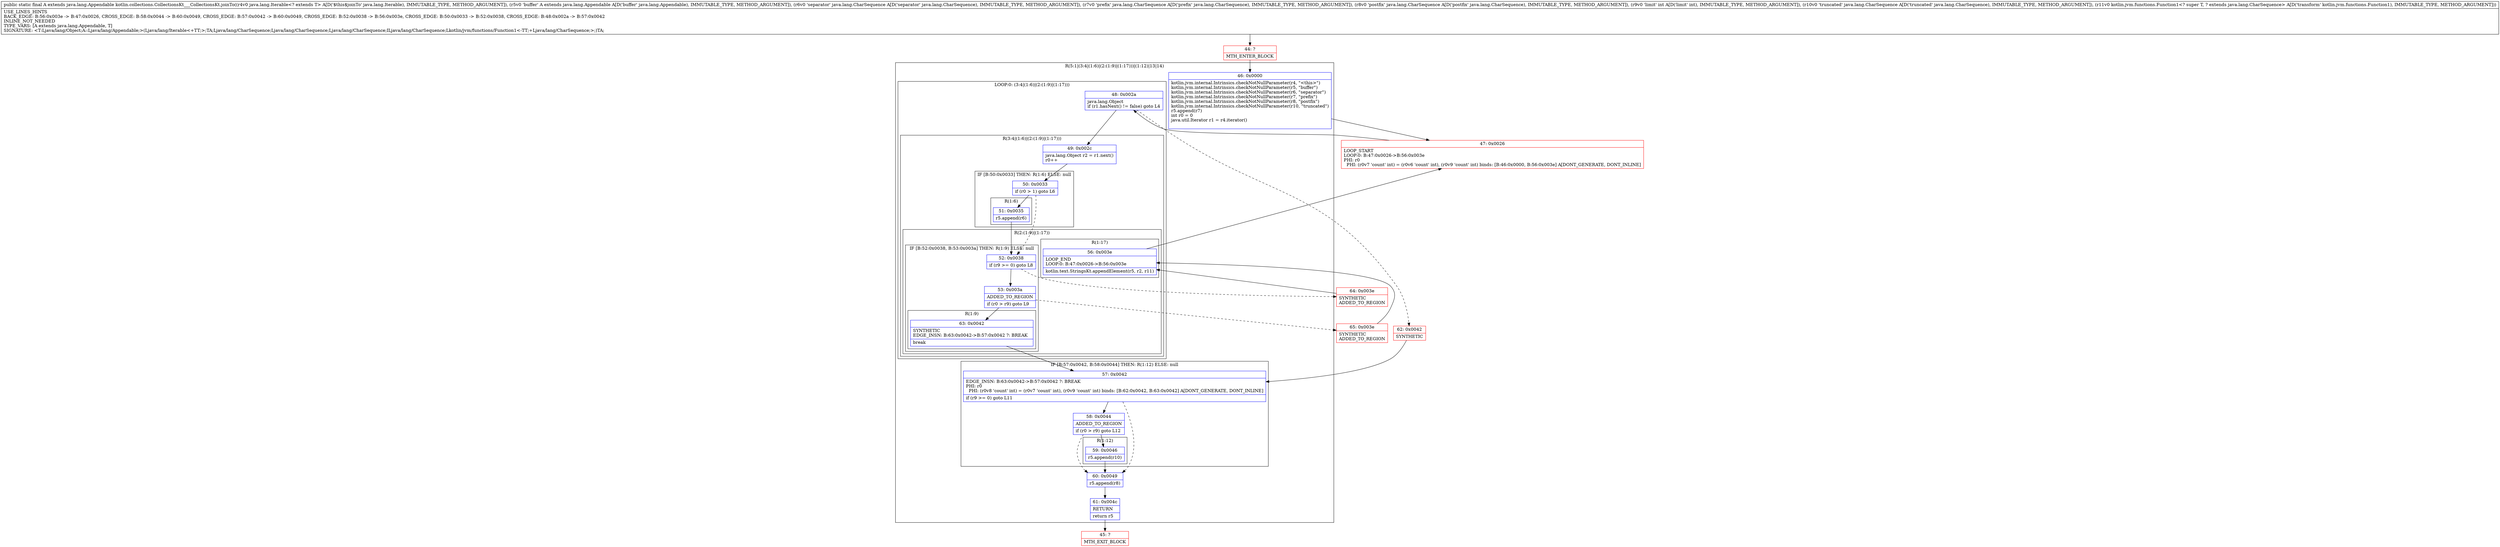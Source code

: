 digraph "CFG forkotlin.collections.CollectionsKt___CollectionsKt.joinTo(Ljava\/lang\/Iterable;Ljava\/lang\/Appendable;Ljava\/lang\/CharSequence;Ljava\/lang\/CharSequence;Ljava\/lang\/CharSequence;ILjava\/lang\/CharSequence;Lkotlin\/jvm\/functions\/Function1;)Ljava\/lang\/Appendable;" {
subgraph cluster_Region_60900867 {
label = "R(5:1|(3:4|(1:6)|(2:(1:9)|(1:17)))|(1:12)|13|14)";
node [shape=record,color=blue];
Node_46 [shape=record,label="{46\:\ 0x0000|kotlin.jvm.internal.Intrinsics.checkNotNullParameter(r4, \"\<this\>\")\lkotlin.jvm.internal.Intrinsics.checkNotNullParameter(r5, \"buffer\")\lkotlin.jvm.internal.Intrinsics.checkNotNullParameter(r6, \"separator\")\lkotlin.jvm.internal.Intrinsics.checkNotNullParameter(r7, \"prefix\")\lkotlin.jvm.internal.Intrinsics.checkNotNullParameter(r8, \"postfix\")\lkotlin.jvm.internal.Intrinsics.checkNotNullParameter(r10, \"truncated\")\lr5.append(r7)\lint r0 = 0\ljava.util.Iterator r1 = r4.iterator()\l\l}"];
subgraph cluster_LoopRegion_1269260647 {
label = "LOOP:0: (3:4|(1:6)|(2:(1:9)|(1:17)))";
node [shape=record,color=blue];
Node_48 [shape=record,label="{48\:\ 0x002a|java.lang.Object \lif (r1.hasNext() != false) goto L4\l}"];
subgraph cluster_Region_1120601235 {
label = "R(3:4|(1:6)|(2:(1:9)|(1:17)))";
node [shape=record,color=blue];
Node_49 [shape=record,label="{49\:\ 0x002c|java.lang.Object r2 = r1.next()\lr0++\l}"];
subgraph cluster_IfRegion_1437214877 {
label = "IF [B:50:0x0033] THEN: R(1:6) ELSE: null";
node [shape=record,color=blue];
Node_50 [shape=record,label="{50\:\ 0x0033|if (r0 \> 1) goto L6\l}"];
subgraph cluster_Region_277891976 {
label = "R(1:6)";
node [shape=record,color=blue];
Node_51 [shape=record,label="{51\:\ 0x0035|r5.append(r6)\l}"];
}
}
subgraph cluster_Region_1549370264 {
label = "R(2:(1:9)|(1:17))";
node [shape=record,color=blue];
subgraph cluster_IfRegion_1546845557 {
label = "IF [B:52:0x0038, B:53:0x003a] THEN: R(1:9) ELSE: null";
node [shape=record,color=blue];
Node_52 [shape=record,label="{52\:\ 0x0038|if (r9 \>= 0) goto L8\l}"];
Node_53 [shape=record,label="{53\:\ 0x003a|ADDED_TO_REGION\l|if (r0 \> r9) goto L9\l}"];
subgraph cluster_Region_1127492953 {
label = "R(1:9)";
node [shape=record,color=blue];
Node_63 [shape=record,label="{63\:\ 0x0042|SYNTHETIC\lEDGE_INSN: B:63:0x0042\-\>B:57:0x0042 ?: BREAK  \l|break\l}"];
}
}
subgraph cluster_Region_870895617 {
label = "R(1:17)";
node [shape=record,color=blue];
Node_56 [shape=record,label="{56\:\ 0x003e|LOOP_END\lLOOP:0: B:47:0x0026\-\>B:56:0x003e\l|kotlin.text.StringsKt.appendElement(r5, r2, r11)\l}"];
}
}
}
}
subgraph cluster_IfRegion_2067734094 {
label = "IF [B:57:0x0042, B:58:0x0044] THEN: R(1:12) ELSE: null";
node [shape=record,color=blue];
Node_57 [shape=record,label="{57\:\ 0x0042|EDGE_INSN: B:63:0x0042\-\>B:57:0x0042 ?: BREAK  \lPHI: r0 \l  PHI: (r0v8 'count' int) = (r0v7 'count' int), (r0v9 'count' int) binds: [B:62:0x0042, B:63:0x0042] A[DONT_GENERATE, DONT_INLINE]\l|if (r9 \>= 0) goto L11\l}"];
Node_58 [shape=record,label="{58\:\ 0x0044|ADDED_TO_REGION\l|if (r0 \> r9) goto L12\l}"];
subgraph cluster_Region_565580287 {
label = "R(1:12)";
node [shape=record,color=blue];
Node_59 [shape=record,label="{59\:\ 0x0046|r5.append(r10)\l}"];
}
}
Node_60 [shape=record,label="{60\:\ 0x0049|r5.append(r8)\l}"];
Node_61 [shape=record,label="{61\:\ 0x004c|RETURN\l|return r5\l}"];
}
Node_44 [shape=record,color=red,label="{44\:\ ?|MTH_ENTER_BLOCK\l}"];
Node_47 [shape=record,color=red,label="{47\:\ 0x0026|LOOP_START\lLOOP:0: B:47:0x0026\-\>B:56:0x003e\lPHI: r0 \l  PHI: (r0v7 'count' int) = (r0v6 'count' int), (r0v9 'count' int) binds: [B:46:0x0000, B:56:0x003e] A[DONT_GENERATE, DONT_INLINE]\l}"];
Node_45 [shape=record,color=red,label="{45\:\ ?|MTH_EXIT_BLOCK\l}"];
Node_65 [shape=record,color=red,label="{65\:\ 0x003e|SYNTHETIC\lADDED_TO_REGION\l}"];
Node_64 [shape=record,color=red,label="{64\:\ 0x003e|SYNTHETIC\lADDED_TO_REGION\l}"];
Node_62 [shape=record,color=red,label="{62\:\ 0x0042|SYNTHETIC\l}"];
MethodNode[shape=record,label="{public static final A extends java.lang.Appendable kotlin.collections.CollectionsKt___CollectionsKt.joinTo((r4v0 java.lang.Iterable\<? extends T\> A[D('$this$joinTo' java.lang.Iterable), IMMUTABLE_TYPE, METHOD_ARGUMENT]), (r5v0 'buffer' A extends java.lang.Appendable A[D('buffer' java.lang.Appendable), IMMUTABLE_TYPE, METHOD_ARGUMENT]), (r6v0 'separator' java.lang.CharSequence A[D('separator' java.lang.CharSequence), IMMUTABLE_TYPE, METHOD_ARGUMENT]), (r7v0 'prefix' java.lang.CharSequence A[D('prefix' java.lang.CharSequence), IMMUTABLE_TYPE, METHOD_ARGUMENT]), (r8v0 'postfix' java.lang.CharSequence A[D('postfix' java.lang.CharSequence), IMMUTABLE_TYPE, METHOD_ARGUMENT]), (r9v0 'limit' int A[D('limit' int), IMMUTABLE_TYPE, METHOD_ARGUMENT]), (r10v0 'truncated' java.lang.CharSequence A[D('truncated' java.lang.CharSequence), IMMUTABLE_TYPE, METHOD_ARGUMENT]), (r11v0 kotlin.jvm.functions.Function1\<? super T, ? extends java.lang.CharSequence\> A[D('transform' kotlin.jvm.functions.Function1), IMMUTABLE_TYPE, METHOD_ARGUMENT]))  | USE_LINES_HINTS\lBACK_EDGE: B:56:0x003e \-\> B:47:0x0026, CROSS_EDGE: B:58:0x0044 \-\> B:60:0x0049, CROSS_EDGE: B:57:0x0042 \-\> B:60:0x0049, CROSS_EDGE: B:52:0x0038 \-\> B:56:0x003e, CROSS_EDGE: B:50:0x0033 \-\> B:52:0x0038, CROSS_EDGE: B:48:0x002a \-\> B:57:0x0042\lINLINE_NOT_NEEDED\lTYPE_VARS: [A extends java.lang.Appendable, T]\lSIGNATURE: \<T:Ljava\/lang\/Object;A::Ljava\/lang\/Appendable;\>(Ljava\/lang\/Iterable\<+TT;\>;TA;Ljava\/lang\/CharSequence;Ljava\/lang\/CharSequence;Ljava\/lang\/CharSequence;ILjava\/lang\/CharSequence;Lkotlin\/jvm\/functions\/Function1\<\-TT;+Ljava\/lang\/CharSequence;\>;)TA;\l}"];
MethodNode -> Node_44;Node_46 -> Node_47;
Node_48 -> Node_49;
Node_48 -> Node_62[style=dashed];
Node_49 -> Node_50;
Node_50 -> Node_51;
Node_50 -> Node_52[style=dashed];
Node_51 -> Node_52;
Node_52 -> Node_53;
Node_52 -> Node_64[style=dashed];
Node_53 -> Node_63;
Node_53 -> Node_65[style=dashed];
Node_63 -> Node_57;
Node_56 -> Node_47;
Node_57 -> Node_58;
Node_57 -> Node_60[style=dashed];
Node_58 -> Node_59;
Node_58 -> Node_60[style=dashed];
Node_59 -> Node_60;
Node_60 -> Node_61;
Node_61 -> Node_45;
Node_44 -> Node_46;
Node_47 -> Node_48;
Node_65 -> Node_56;
Node_64 -> Node_56;
Node_62 -> Node_57;
}

